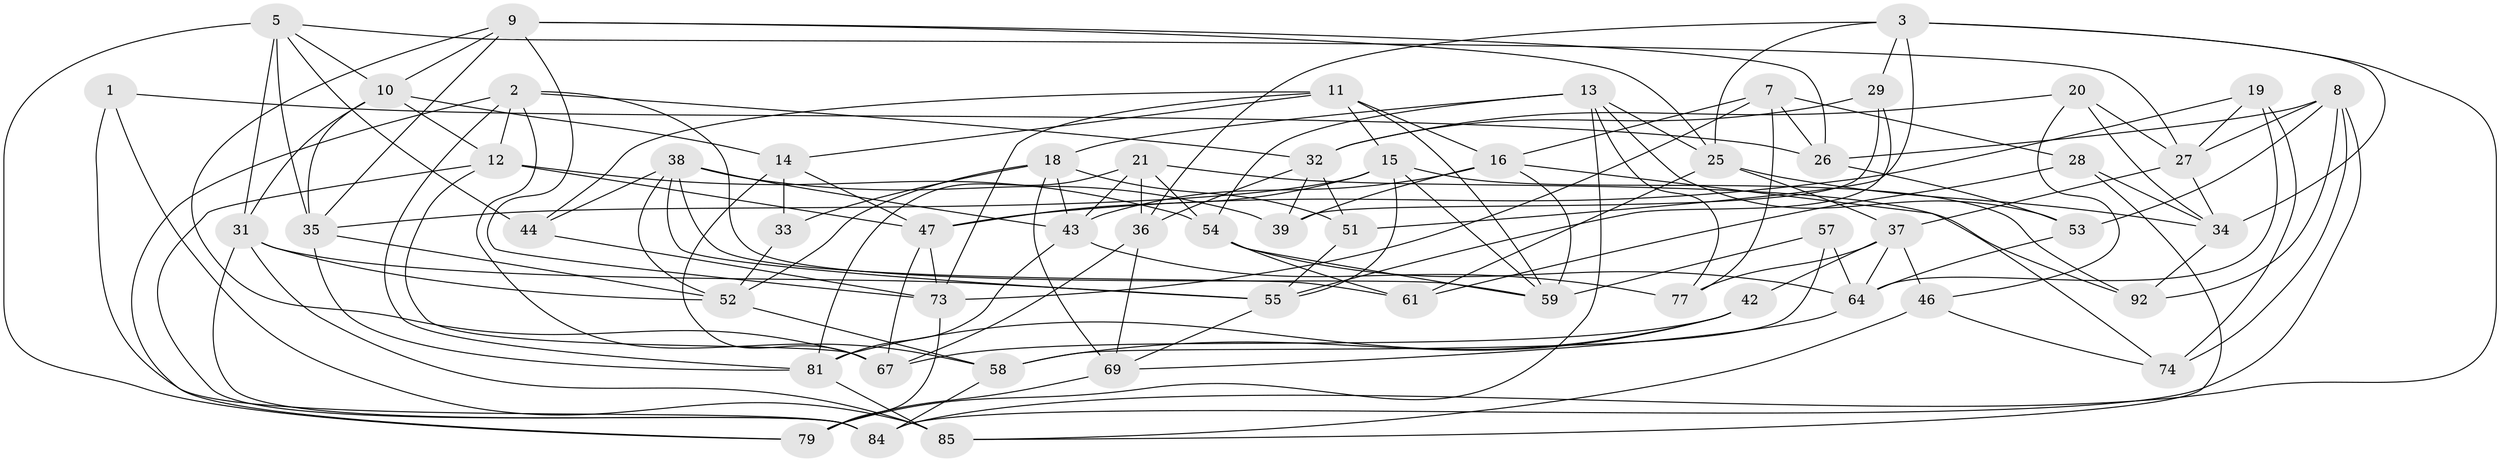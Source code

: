 // original degree distribution, {4: 1.0}
// Generated by graph-tools (version 1.1) at 2025/42/03/06/25 10:42:20]
// undirected, 57 vertices, 148 edges
graph export_dot {
graph [start="1"]
  node [color=gray90,style=filled];
  1;
  2 [super="+30"];
  3 [super="+4"];
  5 [super="+6"];
  7 [super="+23"];
  8 [super="+75"];
  9 [super="+88"];
  10 [super="+17"];
  11 [super="+22"];
  12 [super="+45"];
  13 [super="+65"];
  14 [super="+24"];
  15 [super="+95"];
  16 [super="+78"];
  18 [super="+76"];
  19;
  20;
  21 [super="+63"];
  25 [super="+40"];
  26 [super="+41"];
  27 [super="+62"];
  28;
  29;
  31 [super="+48"];
  32 [super="+93"];
  33;
  34 [super="+94"];
  35 [super="+49"];
  36 [super="+83"];
  37 [super="+66"];
  38 [super="+56"];
  39;
  42;
  43 [super="+50"];
  44;
  46;
  47 [super="+86"];
  51;
  52 [super="+70"];
  53;
  54 [super="+68"];
  55 [super="+60"];
  57;
  58 [super="+89"];
  59 [super="+90"];
  61;
  64 [super="+80"];
  67 [super="+71"];
  69 [super="+72"];
  73 [super="+97"];
  74;
  77;
  79 [super="+87"];
  81 [super="+82"];
  84 [super="+91"];
  85 [super="+96"];
  92;
  1 -- 26;
  1 -- 85 [weight=2];
  1 -- 84;
  2 -- 12;
  2 -- 32;
  2 -- 79;
  2 -- 58;
  2 -- 59;
  2 -- 81;
  3 -- 51;
  3 -- 29;
  3 -- 25;
  3 -- 34;
  3 -- 84;
  3 -- 36;
  5 -- 44;
  5 -- 10;
  5 -- 35;
  5 -- 27;
  5 -- 79;
  5 -- 31;
  7 -- 73;
  7 -- 28;
  7 -- 77;
  7 -- 26 [weight=2];
  7 -- 16;
  8 -- 92;
  8 -- 84;
  8 -- 74;
  8 -- 26;
  8 -- 27;
  8 -- 53;
  9 -- 10;
  9 -- 26;
  9 -- 35;
  9 -- 67;
  9 -- 73;
  9 -- 25;
  10 -- 14;
  10 -- 35;
  10 -- 31;
  10 -- 12;
  11 -- 59;
  11 -- 44;
  11 -- 14;
  11 -- 15;
  11 -- 73;
  11 -- 16;
  12 -- 67;
  12 -- 54;
  12 -- 47;
  12 -- 84;
  13 -- 18;
  13 -- 77;
  13 -- 53;
  13 -- 54;
  13 -- 79;
  13 -- 25;
  14 -- 33 [weight=2];
  14 -- 67;
  14 -- 47;
  15 -- 35;
  15 -- 59;
  15 -- 47;
  15 -- 92;
  15 -- 55;
  16 -- 39;
  16 -- 43;
  16 -- 59;
  16 -- 74;
  18 -- 33;
  18 -- 52;
  18 -- 43;
  18 -- 51;
  18 -- 69;
  19 -- 64;
  19 -- 74;
  19 -- 27;
  19 -- 47;
  20 -- 34;
  20 -- 27;
  20 -- 46;
  20 -- 32;
  21 -- 36 [weight=2];
  21 -- 54;
  21 -- 92;
  21 -- 81;
  21 -- 43;
  25 -- 37;
  25 -- 34;
  25 -- 61;
  26 -- 53;
  27 -- 37;
  27 -- 34;
  28 -- 61;
  28 -- 85;
  28 -- 34;
  29 -- 39;
  29 -- 32;
  29 -- 55;
  31 -- 55;
  31 -- 52;
  31 -- 84;
  31 -- 85;
  32 -- 39;
  32 -- 51;
  32 -- 36;
  33 -- 52;
  34 -- 92;
  35 -- 52;
  35 -- 81;
  36 -- 69;
  36 -- 67;
  37 -- 64;
  37 -- 77;
  37 -- 42;
  37 -- 46;
  38 -- 61;
  38 -- 44;
  38 -- 52;
  38 -- 43;
  38 -- 39;
  38 -- 55;
  42 -- 81;
  42 -- 58;
  42 -- 67;
  43 -- 77;
  43 -- 81;
  44 -- 73;
  46 -- 85;
  46 -- 74;
  47 -- 67;
  47 -- 73;
  51 -- 55;
  52 -- 58;
  53 -- 64;
  54 -- 61;
  54 -- 64;
  54 -- 59;
  55 -- 69;
  57 -- 58 [weight=2];
  57 -- 59;
  57 -- 64;
  58 -- 84;
  64 -- 69;
  69 -- 79 [weight=2];
  73 -- 79;
  81 -- 85;
}
